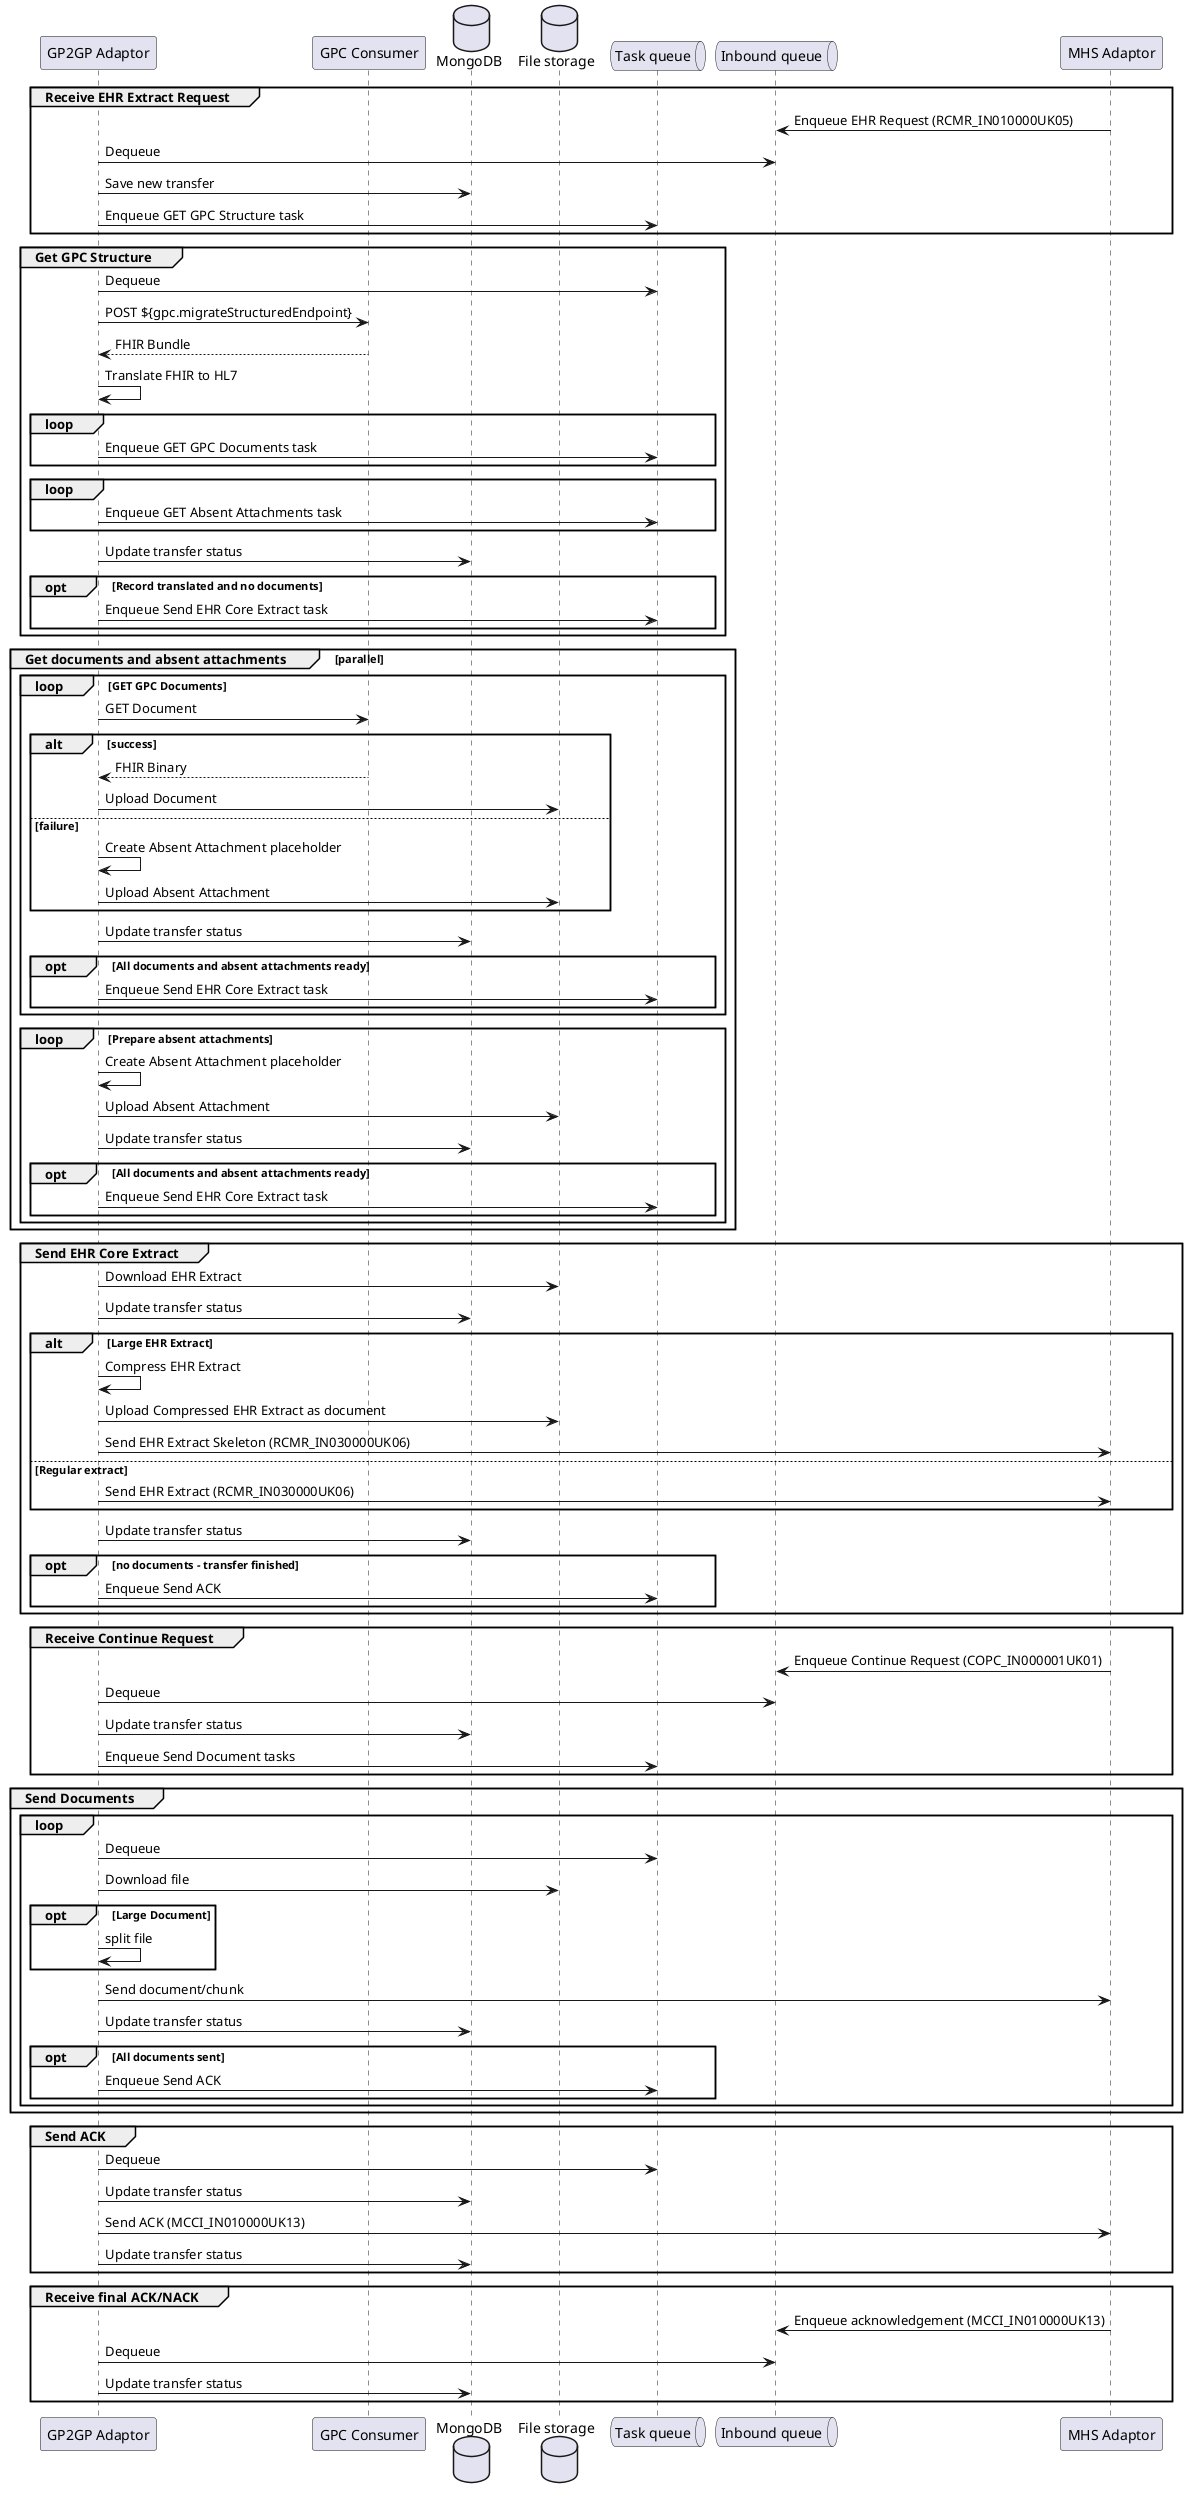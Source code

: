 @startuml
participant "GP2GP Adaptor" as gp2gp
participant "GPC Consumer" as gpc
database MongoDB as mongo
database "File storage" as storage
queue "Task queue" as task
queue "Inbound queue" as inbound
participant "MHS Adaptor" as mhs

group Receive EHR Extract Request
  mhs -> inbound: Enqueue EHR Request (RCMR_IN010000UK05)
  gp2gp -> inbound: Dequeue
  gp2gp -> mongo: Save new transfer
  gp2gp -> task: Enqueue GET GPC Structure task
end

group Get GPC Structure
  gp2gp -> task: Dequeue
  gp2gp -> gpc: POST ${gpc.migrateStructuredEndpoint}
  gpc --> gp2gp: FHIR Bundle
  gp2gp -> gp2gp: Translate FHIR to HL7

  loop
    gp2gp -> task: Enqueue GET GPC Documents task
  end

  loop
    gp2gp -> task: Enqueue GET Absent Attachments task
  end

  gp2gp -> mongo: Update transfer status

  opt Record translated and no documents
    gp2gp -> task: Enqueue Send EHR Core Extract task
  end
end

group Get documents and absent attachments [parallel]
  loop GET GPC Documents
    gp2gp -> gpc: GET Document

    alt success
      gpc --> gp2gp: FHIR Binary
      gp2gp -> storage: Upload Document
    else failure
      gp2gp -> gp2gp: Create Absent Attachment placeholder
      gp2gp -> storage: Upload Absent Attachment
    end

    gp2gp -> mongo: Update transfer status

    opt All documents and absent attachments ready
      gp2gp -> task: Enqueue Send EHR Core Extract task
    end
  end

  loop Prepare absent attachments
    gp2gp -> gp2gp: Create Absent Attachment placeholder
    gp2gp -> storage: Upload Absent Attachment
    gp2gp -> mongo: Update transfer status

    opt All documents and absent attachments ready
      gp2gp -> task: Enqueue Send EHR Core Extract task
    end
  end
end

group Send EHR Core Extract
  gp2gp -> storage: Download EHR Extract
  gp2gp -> mongo: Update transfer status

  alt Large EHR Extract
    gp2gp -> gp2gp: Compress EHR Extract
    gp2gp -> storage: Upload Compressed EHR Extract as document
    gp2gp -> mhs: Send EHR Extract Skeleton (RCMR_IN030000UK06)
  else Regular extract
    gp2gp -> mhs: Send EHR Extract (RCMR_IN030000UK06)
  end

  gp2gp -> mongo: Update transfer status
  opt no documents - transfer finished
    gp2gp -> task: Enqueue Send ACK
  end
end

group Receive Continue Request
  mhs -> inbound: Enqueue Continue Request (COPC_IN000001UK01)
  gp2gp -> inbound: Dequeue
  gp2gp -> mongo: Update transfer status
  gp2gp -> task: Enqueue Send Document tasks
end

group Send Documents
  loop
    gp2gp -> task: Dequeue
    gp2gp -> storage: Download file

    opt Large Document
      gp2gp -> gp2gp: split file
    end

    gp2gp -> mhs: Send document/chunk
    gp2gp -> mongo: Update transfer status

    opt All documents sent
      gp2gp -> task: Enqueue Send ACK
    end
  end
end

group Send ACK
  gp2gp -> task: Dequeue
  gp2gp -> mongo: Update transfer status
  gp2gp -> mhs: Send ACK (MCCI_IN010000UK13)
  gp2gp -> mongo: Update transfer status
end

group Receive final ACK/NACK
  mhs -> inbound: Enqueue acknowledgement (MCCI_IN010000UK13)
  gp2gp -> inbound: Dequeue
  gp2gp -> mongo: Update transfer status
end

@enduml